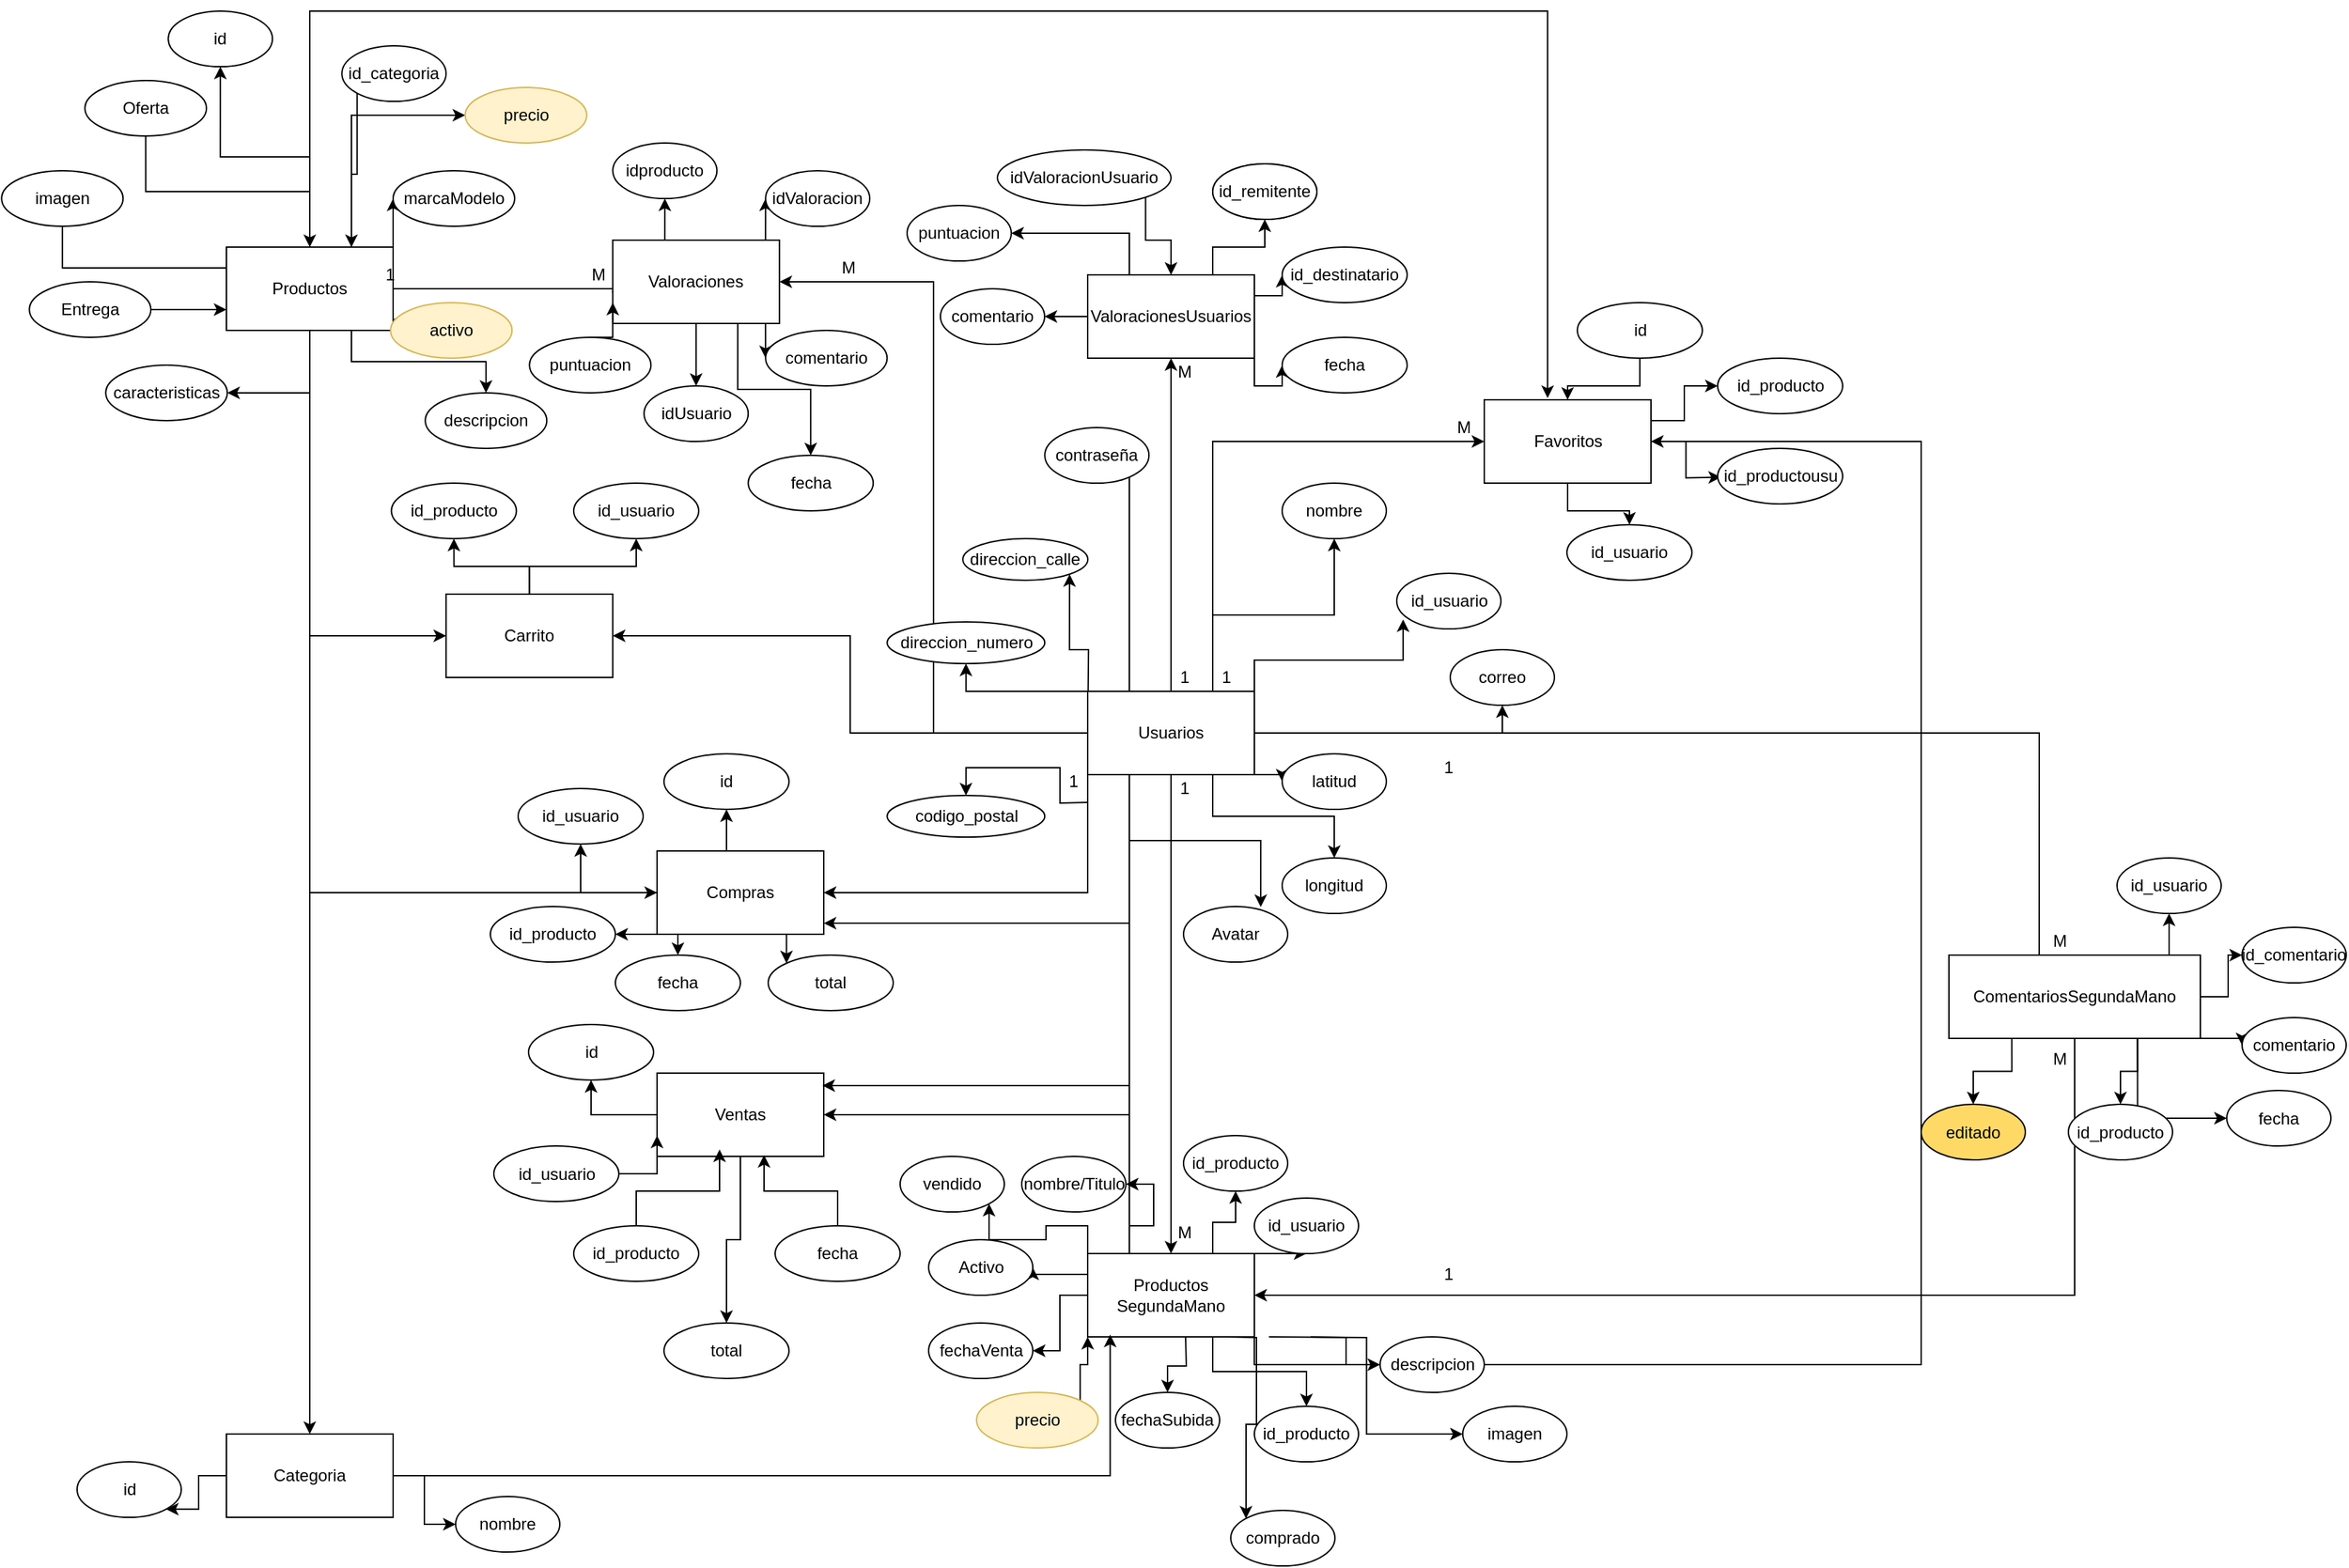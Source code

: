 <mxfile version="24.4.0" type="device">
  <diagram name="Página-1" id="EA7aN-TBTle9Otq8R43J">
    <mxGraphModel dx="2073" dy="1615" grid="1" gridSize="10" guides="1" tooltips="1" connect="1" arrows="1" fold="1" page="1" pageScale="1" pageWidth="827" pageHeight="1169" math="0" shadow="0">
      <root>
        <mxCell id="0" />
        <mxCell id="1" parent="0" />
        <mxCell id="FW-JDr_s4PCAu5C2hTzt-4" style="edgeStyle=orthogonalEdgeStyle;rounded=0;orthogonalLoop=1;jettySize=auto;html=1;exitX=1;exitY=0.5;exitDx=0;exitDy=0;entryX=-0.008;entryY=0.62;entryDx=0;entryDy=0;entryPerimeter=0;" parent="1" source="FW-JDr_s4PCAu5C2hTzt-1" target="FW-JDr_s4PCAu5C2hTzt-2" edge="1">
          <mxGeometry relative="1" as="geometry">
            <mxPoint x="248.13" y="150" as="targetPoint" />
            <Array as="points">
              <mxPoint x="247.13" y="150" />
            </Array>
          </mxGeometry>
        </mxCell>
        <mxCell id="0ktrd48kV1cv61AAb-M5-20" style="edgeStyle=orthogonalEdgeStyle;rounded=0;orthogonalLoop=1;jettySize=auto;html=1;exitX=0.5;exitY=0;exitDx=0;exitDy=0;" parent="1" source="FW-JDr_s4PCAu5C2hTzt-1" target="0ktrd48kV1cv61AAb-M5-16" edge="1">
          <mxGeometry relative="1" as="geometry" />
        </mxCell>
        <mxCell id="0ktrd48kV1cv61AAb-M5-21" style="edgeStyle=orthogonalEdgeStyle;rounded=0;orthogonalLoop=1;jettySize=auto;html=1;exitX=1;exitY=0;exitDx=0;exitDy=0;entryX=0;entryY=0.5;entryDx=0;entryDy=0;" parent="1" source="FW-JDr_s4PCAu5C2hTzt-1" target="0ktrd48kV1cv61AAb-M5-17" edge="1">
          <mxGeometry relative="1" as="geometry" />
        </mxCell>
        <mxCell id="0ktrd48kV1cv61AAb-M5-22" style="edgeStyle=orthogonalEdgeStyle;rounded=0;orthogonalLoop=1;jettySize=auto;html=1;exitX=0;exitY=0.25;exitDx=0;exitDy=0;entryX=0.5;entryY=1;entryDx=0;entryDy=0;" parent="1" source="FW-JDr_s4PCAu5C2hTzt-1" target="0ktrd48kV1cv61AAb-M5-18" edge="1">
          <mxGeometry relative="1" as="geometry" />
        </mxCell>
        <mxCell id="0ktrd48kV1cv61AAb-M5-23" style="edgeStyle=orthogonalEdgeStyle;rounded=0;orthogonalLoop=1;jettySize=auto;html=1;exitX=0.5;exitY=1;exitDx=0;exitDy=0;entryX=1;entryY=0.5;entryDx=0;entryDy=0;" parent="1" source="FW-JDr_s4PCAu5C2hTzt-1" target="0ktrd48kV1cv61AAb-M5-19" edge="1">
          <mxGeometry relative="1" as="geometry" />
        </mxCell>
        <mxCell id="0ktrd48kV1cv61AAb-M5-25" style="edgeStyle=orthogonalEdgeStyle;rounded=0;orthogonalLoop=1;jettySize=auto;html=1;exitX=0.75;exitY=1;exitDx=0;exitDy=0;" parent="1" source="FW-JDr_s4PCAu5C2hTzt-1" target="0ktrd48kV1cv61AAb-M5-24" edge="1">
          <mxGeometry relative="1" as="geometry" />
        </mxCell>
        <mxCell id="wy2KGiXOY7XyAVy5TqoR-2" style="edgeStyle=orthogonalEdgeStyle;rounded=0;orthogonalLoop=1;jettySize=auto;html=1;exitX=1;exitY=0.75;exitDx=0;exitDy=0;entryX=0;entryY=0.5;entryDx=0;entryDy=0;" parent="1" source="FW-JDr_s4PCAu5C2hTzt-1" target="wy2KGiXOY7XyAVy5TqoR-1" edge="1">
          <mxGeometry relative="1" as="geometry" />
        </mxCell>
        <mxCell id="wy2KGiXOY7XyAVy5TqoR-13" style="edgeStyle=orthogonalEdgeStyle;rounded=0;orthogonalLoop=1;jettySize=auto;html=1;exitX=0.5;exitY=1;exitDx=0;exitDy=0;entryX=0.5;entryY=0;entryDx=0;entryDy=0;" parent="1" source="FW-JDr_s4PCAu5C2hTzt-1" target="wy2KGiXOY7XyAVy5TqoR-3" edge="1">
          <mxGeometry relative="1" as="geometry">
            <mxPoint x="-40.0" y="950" as="targetPoint" />
          </mxGeometry>
        </mxCell>
        <mxCell id="wy2KGiXOY7XyAVy5TqoR-17" style="edgeStyle=orthogonalEdgeStyle;rounded=0;orthogonalLoop=1;jettySize=auto;html=1;exitX=0.75;exitY=0;exitDx=0;exitDy=0;entryX=0;entryY=0.5;entryDx=0;entryDy=0;" parent="1" source="FW-JDr_s4PCAu5C2hTzt-1" target="wy2KGiXOY7XyAVy5TqoR-16" edge="1">
          <mxGeometry relative="1" as="geometry" />
        </mxCell>
        <mxCell id="qUaDmYmvCXXhJOkRJQls-21" style="edgeStyle=orthogonalEdgeStyle;rounded=0;orthogonalLoop=1;jettySize=auto;html=1;exitX=0.5;exitY=1;exitDx=0;exitDy=0;entryX=0;entryY=0.5;entryDx=0;entryDy=0;" parent="1" source="FW-JDr_s4PCAu5C2hTzt-1" target="tZ9dOB1mtpPrXh-z9F5N-1" edge="1">
          <mxGeometry relative="1" as="geometry" />
        </mxCell>
        <mxCell id="QuN_vF9S27K4gE4ot9k8-2" style="edgeStyle=orthogonalEdgeStyle;rounded=0;orthogonalLoop=1;jettySize=auto;html=1;exitX=0.5;exitY=1;exitDx=0;exitDy=0;entryX=0;entryY=0.5;entryDx=0;entryDy=0;" parent="1" source="FW-JDr_s4PCAu5C2hTzt-1" target="QuN_vF9S27K4gE4ot9k8-1" edge="1">
          <mxGeometry relative="1" as="geometry" />
        </mxCell>
        <mxCell id="FW-JDr_s4PCAu5C2hTzt-1" value="&lt;div&gt;&lt;br&gt;&lt;/div&gt;Productos&lt;div&gt;&lt;br&gt;&lt;/div&gt;" style="rounded=0;whiteSpace=wrap;html=1;" parent="1" vertex="1">
          <mxGeometry x="-100" y="120" width="120" height="60" as="geometry" />
        </mxCell>
        <mxCell id="0ktrd48kV1cv61AAb-M5-38" style="edgeStyle=orthogonalEdgeStyle;rounded=0;orthogonalLoop=1;jettySize=auto;html=1;exitX=0.5;exitY=0;exitDx=0;exitDy=0;entryX=0.5;entryY=1;entryDx=0;entryDy=0;" parent="1" source="FW-JDr_s4PCAu5C2hTzt-2" target="0ktrd48kV1cv61AAb-M5-29" edge="1">
          <mxGeometry relative="1" as="geometry" />
        </mxCell>
        <mxCell id="0ktrd48kV1cv61AAb-M5-39" style="edgeStyle=orthogonalEdgeStyle;rounded=0;orthogonalLoop=1;jettySize=auto;html=1;exitX=0.75;exitY=0;exitDx=0;exitDy=0;entryX=0;entryY=0.5;entryDx=0;entryDy=0;" parent="1" source="FW-JDr_s4PCAu5C2hTzt-2" target="0ktrd48kV1cv61AAb-M5-35" edge="1">
          <mxGeometry relative="1" as="geometry" />
        </mxCell>
        <mxCell id="0ktrd48kV1cv61AAb-M5-40" style="edgeStyle=orthogonalEdgeStyle;rounded=0;orthogonalLoop=1;jettySize=auto;html=1;exitX=0.5;exitY=1;exitDx=0;exitDy=0;entryX=0.5;entryY=0;entryDx=0;entryDy=0;" parent="1" source="FW-JDr_s4PCAu5C2hTzt-2" target="0ktrd48kV1cv61AAb-M5-30" edge="1">
          <mxGeometry relative="1" as="geometry" />
        </mxCell>
        <mxCell id="0ktrd48kV1cv61AAb-M5-41" style="edgeStyle=orthogonalEdgeStyle;rounded=0;orthogonalLoop=1;jettySize=auto;html=1;exitX=0.75;exitY=1;exitDx=0;exitDy=0;entryX=0;entryY=0.5;entryDx=0;entryDy=0;" parent="1" source="FW-JDr_s4PCAu5C2hTzt-2" target="0ktrd48kV1cv61AAb-M5-37" edge="1">
          <mxGeometry relative="1" as="geometry" />
        </mxCell>
        <mxCell id="0ktrd48kV1cv61AAb-M5-64" style="edgeStyle=orthogonalEdgeStyle;rounded=0;orthogonalLoop=1;jettySize=auto;html=1;exitX=0.75;exitY=1;exitDx=0;exitDy=0;entryX=0.5;entryY=0;entryDx=0;entryDy=0;" parent="1" source="FW-JDr_s4PCAu5C2hTzt-2" target="0ktrd48kV1cv61AAb-M5-53" edge="1">
          <mxGeometry relative="1" as="geometry" />
        </mxCell>
        <mxCell id="FW-JDr_s4PCAu5C2hTzt-2" value="Valoraciones" style="rounded=0;whiteSpace=wrap;html=1;" parent="1" vertex="1">
          <mxGeometry x="178.13" y="115" width="120" height="60" as="geometry" />
        </mxCell>
        <mxCell id="FW-JDr_s4PCAu5C2hTzt-6" style="edgeStyle=orthogonalEdgeStyle;rounded=0;orthogonalLoop=1;jettySize=auto;html=1;exitX=0;exitY=0.5;exitDx=0;exitDy=0;entryX=1;entryY=0.5;entryDx=0;entryDy=0;" parent="1" source="FW-JDr_s4PCAu5C2hTzt-3" target="FW-JDr_s4PCAu5C2hTzt-2" edge="1">
          <mxGeometry relative="1" as="geometry" />
        </mxCell>
        <mxCell id="FW-JDr_s4PCAu5C2hTzt-13" style="edgeStyle=orthogonalEdgeStyle;rounded=0;orthogonalLoop=1;jettySize=auto;html=1;exitX=0.5;exitY=1;exitDx=0;exitDy=0;entryX=0.5;entryY=0;entryDx=0;entryDy=0;" parent="1" source="FW-JDr_s4PCAu5C2hTzt-3" target="FW-JDr_s4PCAu5C2hTzt-12" edge="1">
          <mxGeometry relative="1" as="geometry" />
        </mxCell>
        <mxCell id="0ktrd48kV1cv61AAb-M5-2" style="edgeStyle=orthogonalEdgeStyle;rounded=0;orthogonalLoop=1;jettySize=auto;html=1;exitX=0.5;exitY=0;exitDx=0;exitDy=0;" parent="1" source="FW-JDr_s4PCAu5C2hTzt-3" target="0ktrd48kV1cv61AAb-M5-1" edge="1">
          <mxGeometry relative="1" as="geometry" />
        </mxCell>
        <mxCell id="0ktrd48kV1cv61AAb-M5-9" style="edgeStyle=orthogonalEdgeStyle;rounded=0;orthogonalLoop=1;jettySize=auto;html=1;exitX=1.042;exitY=0.628;exitDx=0;exitDy=0;entryX=0.25;entryY=0;entryDx=0;entryDy=0;exitPerimeter=0;" parent="1" edge="1">
          <mxGeometry relative="1" as="geometry">
            <mxPoint x="1204.95" y="642" as="targetPoint" />
            <mxPoint x="640.04" y="489.68" as="sourcePoint" />
            <Array as="points">
              <mxPoint x="640" y="470" />
              <mxPoint x="1205" y="470" />
            </Array>
          </mxGeometry>
        </mxCell>
        <mxCell id="0ktrd48kV1cv61AAb-M5-74" style="edgeStyle=orthogonalEdgeStyle;rounded=0;orthogonalLoop=1;jettySize=auto;html=1;exitX=0;exitY=0;exitDx=0;exitDy=0;entryX=1;entryY=1;entryDx=0;entryDy=0;" parent="1" target="0ktrd48kV1cv61AAb-M5-68" edge="1">
          <mxGeometry relative="1" as="geometry">
            <mxPoint x="520.13" y="460" as="sourcePoint" />
          </mxGeometry>
        </mxCell>
        <mxCell id="0ktrd48kV1cv61AAb-M5-75" style="edgeStyle=orthogonalEdgeStyle;rounded=0;orthogonalLoop=1;jettySize=auto;html=1;exitX=0.25;exitY=0;exitDx=0;exitDy=0;entryX=1;entryY=1;entryDx=0;entryDy=0;" parent="1" source="FW-JDr_s4PCAu5C2hTzt-3" target="0ktrd48kV1cv61AAb-M5-66" edge="1">
          <mxGeometry relative="1" as="geometry">
            <Array as="points">
              <mxPoint x="550" y="284" />
            </Array>
          </mxGeometry>
        </mxCell>
        <mxCell id="0ktrd48kV1cv61AAb-M5-76" style="edgeStyle=orthogonalEdgeStyle;rounded=0;orthogonalLoop=1;jettySize=auto;html=1;exitX=0.75;exitY=0;exitDx=0;exitDy=0;entryX=0.5;entryY=1;entryDx=0;entryDy=0;" parent="1" source="FW-JDr_s4PCAu5C2hTzt-3" target="0ktrd48kV1cv61AAb-M5-65" edge="1">
          <mxGeometry relative="1" as="geometry" />
        </mxCell>
        <mxCell id="0ktrd48kV1cv61AAb-M5-78" style="edgeStyle=orthogonalEdgeStyle;rounded=0;orthogonalLoop=1;jettySize=auto;html=1;exitX=1;exitY=0.5;exitDx=0;exitDy=0;entryX=0.5;entryY=1;entryDx=0;entryDy=0;" parent="1" source="FW-JDr_s4PCAu5C2hTzt-3" target="0ktrd48kV1cv61AAb-M5-67" edge="1">
          <mxGeometry relative="1" as="geometry" />
        </mxCell>
        <mxCell id="0ktrd48kV1cv61AAb-M5-79" style="edgeStyle=orthogonalEdgeStyle;rounded=0;orthogonalLoop=1;jettySize=auto;html=1;exitX=1;exitY=1;exitDx=0;exitDy=0;entryX=0;entryY=0.5;entryDx=0;entryDy=0;" parent="1" source="FW-JDr_s4PCAu5C2hTzt-3" target="0ktrd48kV1cv61AAb-M5-71" edge="1">
          <mxGeometry relative="1" as="geometry" />
        </mxCell>
        <mxCell id="0ktrd48kV1cv61AAb-M5-80" style="edgeStyle=orthogonalEdgeStyle;rounded=0;orthogonalLoop=1;jettySize=auto;html=1;exitX=0.75;exitY=1;exitDx=0;exitDy=0;entryX=0.5;entryY=0;entryDx=0;entryDy=0;" parent="1" source="FW-JDr_s4PCAu5C2hTzt-3" target="0ktrd48kV1cv61AAb-M5-72" edge="1">
          <mxGeometry relative="1" as="geometry" />
        </mxCell>
        <mxCell id="0ktrd48kV1cv61AAb-M5-82" style="edgeStyle=orthogonalEdgeStyle;rounded=0;orthogonalLoop=1;jettySize=auto;html=1;exitX=0;exitY=1;exitDx=0;exitDy=0;entryX=0.5;entryY=0;entryDx=0;entryDy=0;" parent="1" target="0ktrd48kV1cv61AAb-M5-70" edge="1">
          <mxGeometry relative="1" as="geometry">
            <mxPoint x="520.13" y="520" as="sourcePoint" />
          </mxGeometry>
        </mxCell>
        <mxCell id="tZ9dOB1mtpPrXh-z9F5N-4" style="edgeStyle=orthogonalEdgeStyle;rounded=0;orthogonalLoop=1;jettySize=auto;html=1;exitX=0;exitY=1;exitDx=0;exitDy=0;entryX=1;entryY=0.5;entryDx=0;entryDy=0;" parent="1" source="FW-JDr_s4PCAu5C2hTzt-3" target="tZ9dOB1mtpPrXh-z9F5N-1" edge="1">
          <mxGeometry relative="1" as="geometry" />
        </mxCell>
        <mxCell id="qUaDmYmvCXXhJOkRJQls-6" style="edgeStyle=orthogonalEdgeStyle;rounded=0;orthogonalLoop=1;jettySize=auto;html=1;exitX=0.75;exitY=0;exitDx=0;exitDy=0;entryX=0;entryY=0.5;entryDx=0;entryDy=0;" parent="1" source="FW-JDr_s4PCAu5C2hTzt-3" target="qUaDmYmvCXXhJOkRJQls-5" edge="1">
          <mxGeometry relative="1" as="geometry" />
        </mxCell>
        <mxCell id="QuN_vF9S27K4gE4ot9k8-3" style="edgeStyle=orthogonalEdgeStyle;rounded=0;orthogonalLoop=1;jettySize=auto;html=1;exitX=0;exitY=0;exitDx=0;exitDy=0;entryX=0.5;entryY=1;entryDx=0;entryDy=0;" parent="1" source="FW-JDr_s4PCAu5C2hTzt-3" target="0ktrd48kV1cv61AAb-M5-69" edge="1">
          <mxGeometry relative="1" as="geometry">
            <Array as="points">
              <mxPoint x="432" y="440" />
            </Array>
          </mxGeometry>
        </mxCell>
        <mxCell id="QuN_vF9S27K4gE4ot9k8-4" style="edgeStyle=orthogonalEdgeStyle;rounded=0;orthogonalLoop=1;jettySize=auto;html=1;exitX=0;exitY=0.5;exitDx=0;exitDy=0;entryX=1;entryY=0.5;entryDx=0;entryDy=0;" parent="1" source="FW-JDr_s4PCAu5C2hTzt-3" target="QuN_vF9S27K4gE4ot9k8-1" edge="1">
          <mxGeometry relative="1" as="geometry" />
        </mxCell>
        <mxCell id="FW-JDr_s4PCAu5C2hTzt-3" value="Usuarios" style="rounded=0;whiteSpace=wrap;html=1;" parent="1" vertex="1">
          <mxGeometry x="520" y="440" width="120" height="60" as="geometry" />
        </mxCell>
        <mxCell id="FW-JDr_s4PCAu5C2hTzt-7" value="M" style="text;html=1;align=center;verticalAlign=middle;whiteSpace=wrap;rounded=0;" parent="1" vertex="1">
          <mxGeometry x="158.13" y="135" width="20" height="10" as="geometry" />
        </mxCell>
        <mxCell id="FW-JDr_s4PCAu5C2hTzt-8" value="1" style="text;html=1;align=center;verticalAlign=middle;whiteSpace=wrap;rounded=0;" parent="1" vertex="1">
          <mxGeometry x="8.13" y="135" width="20" height="10" as="geometry" />
        </mxCell>
        <mxCell id="FW-JDr_s4PCAu5C2hTzt-10" value="M" style="text;html=1;align=center;verticalAlign=middle;whiteSpace=wrap;rounded=0;" parent="1" vertex="1">
          <mxGeometry x="338.13" y="130" width="20" height="10" as="geometry" />
        </mxCell>
        <mxCell id="FW-JDr_s4PCAu5C2hTzt-11" value="1" style="text;html=1;align=center;verticalAlign=middle;whiteSpace=wrap;rounded=0;" parent="1" vertex="1">
          <mxGeometry x="500.13" y="500" width="20" height="10" as="geometry" />
        </mxCell>
        <mxCell id="0ktrd48kV1cv61AAb-M5-110" style="edgeStyle=orthogonalEdgeStyle;rounded=0;orthogonalLoop=1;jettySize=auto;html=1;exitX=0.75;exitY=0;exitDx=0;exitDy=0;" parent="1" source="FW-JDr_s4PCAu5C2hTzt-12" target="0ktrd48kV1cv61AAb-M5-100" edge="1">
          <mxGeometry relative="1" as="geometry" />
        </mxCell>
        <mxCell id="0ktrd48kV1cv61AAb-M5-111" style="edgeStyle=orthogonalEdgeStyle;rounded=0;orthogonalLoop=1;jettySize=auto;html=1;exitX=1;exitY=0;exitDx=0;exitDy=0;entryX=0.5;entryY=1;entryDx=0;entryDy=0;" parent="1" source="FW-JDr_s4PCAu5C2hTzt-12" target="0ktrd48kV1cv61AAb-M5-95" edge="1">
          <mxGeometry relative="1" as="geometry" />
        </mxCell>
        <mxCell id="0ktrd48kV1cv61AAb-M5-112" style="edgeStyle=orthogonalEdgeStyle;rounded=0;orthogonalLoop=1;jettySize=auto;html=1;exitX=0.75;exitY=1;exitDx=0;exitDy=0;entryX=0;entryY=0.5;entryDx=0;entryDy=0;" parent="1" target="0ktrd48kV1cv61AAb-M5-98" edge="1">
          <mxGeometry relative="1" as="geometry">
            <mxPoint x="680.5" y="905" as="sourcePoint" />
          </mxGeometry>
        </mxCell>
        <mxCell id="0ktrd48kV1cv61AAb-M5-113" style="edgeStyle=orthogonalEdgeStyle;rounded=0;orthogonalLoop=1;jettySize=auto;html=1;exitX=0.5;exitY=1;exitDx=0;exitDy=0;entryX=0;entryY=0.5;entryDx=0;entryDy=0;" parent="1" target="0ktrd48kV1cv61AAb-M5-97" edge="1">
          <mxGeometry relative="1" as="geometry">
            <mxPoint x="650.5" y="905" as="sourcePoint" />
          </mxGeometry>
        </mxCell>
        <mxCell id="0ktrd48kV1cv61AAb-M5-114" style="edgeStyle=orthogonalEdgeStyle;rounded=0;orthogonalLoop=1;jettySize=auto;html=1;exitX=0.25;exitY=1;exitDx=0;exitDy=0;entryX=0;entryY=0;entryDx=0;entryDy=0;" parent="1" target="0ktrd48kV1cv61AAb-M5-109" edge="1">
          <mxGeometry relative="1" as="geometry">
            <mxPoint x="620.5" y="905" as="sourcePoint" />
          </mxGeometry>
        </mxCell>
        <mxCell id="0ktrd48kV1cv61AAb-M5-115" style="edgeStyle=orthogonalEdgeStyle;rounded=0;orthogonalLoop=1;jettySize=auto;html=1;exitX=0;exitY=1;exitDx=0;exitDy=0;entryX=0.5;entryY=0;entryDx=0;entryDy=0;" parent="1" target="0ktrd48kV1cv61AAb-M5-92" edge="1">
          <mxGeometry relative="1" as="geometry">
            <mxPoint x="590.5" y="905" as="sourcePoint" />
          </mxGeometry>
        </mxCell>
        <mxCell id="0ktrd48kV1cv61AAb-M5-116" style="edgeStyle=orthogonalEdgeStyle;rounded=0;orthogonalLoop=1;jettySize=auto;html=1;exitX=0;exitY=0.5;exitDx=0;exitDy=0;entryX=1;entryY=0.5;entryDx=0;entryDy=0;" parent="1" source="FW-JDr_s4PCAu5C2hTzt-12" target="0ktrd48kV1cv61AAb-M5-93" edge="1">
          <mxGeometry relative="1" as="geometry" />
        </mxCell>
        <mxCell id="0ktrd48kV1cv61AAb-M5-117" style="edgeStyle=orthogonalEdgeStyle;rounded=0;orthogonalLoop=1;jettySize=auto;html=1;exitX=0;exitY=0.25;exitDx=0;exitDy=0;entryX=1;entryY=0.5;entryDx=0;entryDy=0;" parent="1" source="FW-JDr_s4PCAu5C2hTzt-12" target="0ktrd48kV1cv61AAb-M5-94" edge="1">
          <mxGeometry relative="1" as="geometry" />
        </mxCell>
        <mxCell id="0ktrd48kV1cv61AAb-M5-118" style="edgeStyle=orthogonalEdgeStyle;rounded=0;orthogonalLoop=1;jettySize=auto;html=1;exitX=0.25;exitY=0;exitDx=0;exitDy=0;entryX=1;entryY=0.5;entryDx=0;entryDy=0;" parent="1" source="FW-JDr_s4PCAu5C2hTzt-12" target="0ktrd48kV1cv61AAb-M5-96" edge="1">
          <mxGeometry relative="1" as="geometry" />
        </mxCell>
        <mxCell id="0ktrd48kV1cv61AAb-M5-119" style="edgeStyle=orthogonalEdgeStyle;rounded=0;orthogonalLoop=1;jettySize=auto;html=1;exitX=0;exitY=0;exitDx=0;exitDy=0;entryX=1;entryY=1;entryDx=0;entryDy=0;" parent="1" source="FW-JDr_s4PCAu5C2hTzt-12" target="0ktrd48kV1cv61AAb-M5-108" edge="1">
          <mxGeometry relative="1" as="geometry" />
        </mxCell>
        <mxCell id="tZ9dOB1mtpPrXh-z9F5N-3" style="edgeStyle=orthogonalEdgeStyle;rounded=0;orthogonalLoop=1;jettySize=auto;html=1;exitX=0.25;exitY=0;exitDx=0;exitDy=0;entryX=1;entryY=0.5;entryDx=0;entryDy=0;" parent="1" source="FW-JDr_s4PCAu5C2hTzt-12" target="tZ9dOB1mtpPrXh-z9F5N-2" edge="1">
          <mxGeometry relative="1" as="geometry" />
        </mxCell>
        <mxCell id="qUaDmYmvCXXhJOkRJQls-2" style="edgeStyle=orthogonalEdgeStyle;rounded=0;orthogonalLoop=1;jettySize=auto;html=1;exitX=0.75;exitY=1;exitDx=0;exitDy=0;entryX=0.5;entryY=0;entryDx=0;entryDy=0;" parent="1" source="FW-JDr_s4PCAu5C2hTzt-12" target="qUaDmYmvCXXhJOkRJQls-1" edge="1">
          <mxGeometry relative="1" as="geometry" />
        </mxCell>
        <mxCell id="qUaDmYmvCXXhJOkRJQls-17" style="edgeStyle=orthogonalEdgeStyle;rounded=0;orthogonalLoop=1;jettySize=auto;html=1;exitX=1;exitY=1;exitDx=0;exitDy=0;entryX=1;entryY=0.5;entryDx=0;entryDy=0;" parent="1" source="FW-JDr_s4PCAu5C2hTzt-12" target="qUaDmYmvCXXhJOkRJQls-5" edge="1">
          <mxGeometry relative="1" as="geometry">
            <Array as="points">
              <mxPoint x="640" y="925" />
              <mxPoint x="1120" y="925" />
              <mxPoint x="1120" y="260" />
            </Array>
          </mxGeometry>
        </mxCell>
        <mxCell id="FW-JDr_s4PCAu5C2hTzt-12" value="&lt;div&gt;&lt;br&gt;&lt;/div&gt;Productos&lt;div&gt;SegundaMano&lt;/div&gt;&lt;div&gt;&lt;br&gt;&lt;/div&gt;" style="rounded=0;whiteSpace=wrap;html=1;" parent="1" vertex="1">
          <mxGeometry x="520" y="845" width="120" height="60" as="geometry" />
        </mxCell>
        <mxCell id="FW-JDr_s4PCAu5C2hTzt-14" value="M" style="text;html=1;align=center;verticalAlign=middle;whiteSpace=wrap;rounded=0;" parent="1" vertex="1">
          <mxGeometry x="580" y="825" width="20" height="10" as="geometry" />
        </mxCell>
        <mxCell id="FW-JDr_s4PCAu5C2hTzt-15" value="1" style="text;html=1;align=center;verticalAlign=middle;whiteSpace=wrap;rounded=0;" parent="1" vertex="1">
          <mxGeometry x="580" y="505" width="20" height="10" as="geometry" />
        </mxCell>
        <mxCell id="0ktrd48kV1cv61AAb-M5-54" style="edgeStyle=orthogonalEdgeStyle;rounded=0;orthogonalLoop=1;jettySize=auto;html=1;exitX=0;exitY=0.5;exitDx=0;exitDy=0;entryX=1;entryY=0.5;entryDx=0;entryDy=0;" parent="1" source="0ktrd48kV1cv61AAb-M5-1" target="0ktrd48kV1cv61AAb-M5-51" edge="1">
          <mxGeometry relative="1" as="geometry" />
        </mxCell>
        <mxCell id="0ktrd48kV1cv61AAb-M5-55" style="edgeStyle=orthogonalEdgeStyle;rounded=0;orthogonalLoop=1;jettySize=auto;html=1;exitX=0.25;exitY=0;exitDx=0;exitDy=0;entryX=1;entryY=0.5;entryDx=0;entryDy=0;" parent="1" source="0ktrd48kV1cv61AAb-M5-1" target="0ktrd48kV1cv61AAb-M5-50" edge="1">
          <mxGeometry relative="1" as="geometry" />
        </mxCell>
        <mxCell id="0ktrd48kV1cv61AAb-M5-57" style="edgeStyle=orthogonalEdgeStyle;rounded=0;orthogonalLoop=1;jettySize=auto;html=1;exitX=0.75;exitY=0;exitDx=0;exitDy=0;entryX=0.5;entryY=1;entryDx=0;entryDy=0;" parent="1" source="0ktrd48kV1cv61AAb-M5-1" target="0ktrd48kV1cv61AAb-M5-49" edge="1">
          <mxGeometry relative="1" as="geometry" />
        </mxCell>
        <mxCell id="0ktrd48kV1cv61AAb-M5-58" style="edgeStyle=orthogonalEdgeStyle;rounded=0;orthogonalLoop=1;jettySize=auto;html=1;exitX=1;exitY=0.25;exitDx=0;exitDy=0;entryX=0;entryY=0.5;entryDx=0;entryDy=0;" parent="1" source="0ktrd48kV1cv61AAb-M5-1" target="0ktrd48kV1cv61AAb-M5-47" edge="1">
          <mxGeometry relative="1" as="geometry" />
        </mxCell>
        <mxCell id="0ktrd48kV1cv61AAb-M5-59" style="edgeStyle=orthogonalEdgeStyle;rounded=0;orthogonalLoop=1;jettySize=auto;html=1;exitX=1;exitY=1;exitDx=0;exitDy=0;" parent="1" source="0ktrd48kV1cv61AAb-M5-1" target="0ktrd48kV1cv61AAb-M5-52" edge="1">
          <mxGeometry relative="1" as="geometry" />
        </mxCell>
        <mxCell id="0ktrd48kV1cv61AAb-M5-1" value="ValoracionesUsuarios" style="rounded=0;whiteSpace=wrap;html=1;" parent="1" vertex="1">
          <mxGeometry x="520" y="140" width="120" height="60" as="geometry" />
        </mxCell>
        <mxCell id="0ktrd48kV1cv61AAb-M5-3" value="M" style="text;html=1;align=center;verticalAlign=middle;whiteSpace=wrap;rounded=0;" parent="1" vertex="1">
          <mxGeometry x="580" y="205" width="20" height="10" as="geometry" />
        </mxCell>
        <mxCell id="0ktrd48kV1cv61AAb-M5-4" value="1" style="text;html=1;align=center;verticalAlign=middle;whiteSpace=wrap;rounded=0;" parent="1" vertex="1">
          <mxGeometry x="580" y="425" width="20" height="10" as="geometry" />
        </mxCell>
        <mxCell id="0ktrd48kV1cv61AAb-M5-11" style="edgeStyle=orthogonalEdgeStyle;rounded=0;orthogonalLoop=1;jettySize=auto;html=1;exitX=0.5;exitY=1;exitDx=0;exitDy=0;entryX=1;entryY=0.5;entryDx=0;entryDy=0;" parent="1" source="0ktrd48kV1cv61AAb-M5-10" target="FW-JDr_s4PCAu5C2hTzt-12" edge="1">
          <mxGeometry relative="1" as="geometry">
            <mxPoint x="770" y="770" as="targetPoint" />
          </mxGeometry>
        </mxCell>
        <mxCell id="0ktrd48kV1cv61AAb-M5-104" style="edgeStyle=orthogonalEdgeStyle;rounded=0;orthogonalLoop=1;jettySize=auto;html=1;exitX=0.75;exitY=0;exitDx=0;exitDy=0;entryX=0.5;entryY=1;entryDx=0;entryDy=0;" parent="1" source="0ktrd48kV1cv61AAb-M5-10" target="0ktrd48kV1cv61AAb-M5-99" edge="1">
          <mxGeometry relative="1" as="geometry" />
        </mxCell>
        <mxCell id="0ktrd48kV1cv61AAb-M5-105" style="edgeStyle=orthogonalEdgeStyle;rounded=0;orthogonalLoop=1;jettySize=auto;html=1;exitX=1;exitY=0.5;exitDx=0;exitDy=0;entryX=0;entryY=0.5;entryDx=0;entryDy=0;" parent="1" source="0ktrd48kV1cv61AAb-M5-10" target="0ktrd48kV1cv61AAb-M5-102" edge="1">
          <mxGeometry relative="1" as="geometry" />
        </mxCell>
        <mxCell id="0ktrd48kV1cv61AAb-M5-106" style="edgeStyle=orthogonalEdgeStyle;rounded=0;orthogonalLoop=1;jettySize=auto;html=1;exitX=1;exitY=1;exitDx=0;exitDy=0;entryX=0;entryY=0.5;entryDx=0;entryDy=0;" parent="1" source="0ktrd48kV1cv61AAb-M5-10" target="0ktrd48kV1cv61AAb-M5-103" edge="1">
          <mxGeometry relative="1" as="geometry" />
        </mxCell>
        <mxCell id="0ktrd48kV1cv61AAb-M5-107" style="edgeStyle=orthogonalEdgeStyle;rounded=0;orthogonalLoop=1;jettySize=auto;html=1;exitX=0.75;exitY=1;exitDx=0;exitDy=0;" parent="1" source="0ktrd48kV1cv61AAb-M5-10" target="0ktrd48kV1cv61AAb-M5-101" edge="1">
          <mxGeometry relative="1" as="geometry" />
        </mxCell>
        <mxCell id="qUaDmYmvCXXhJOkRJQls-4" style="edgeStyle=orthogonalEdgeStyle;rounded=0;orthogonalLoop=1;jettySize=auto;html=1;exitX=0.75;exitY=1;exitDx=0;exitDy=0;entryX=0;entryY=0.5;entryDx=0;entryDy=0;" parent="1" source="0ktrd48kV1cv61AAb-M5-10" target="qUaDmYmvCXXhJOkRJQls-3" edge="1">
          <mxGeometry relative="1" as="geometry" />
        </mxCell>
        <mxCell id="YsniumbaeWEUebJkwW_9-2" style="edgeStyle=orthogonalEdgeStyle;rounded=0;orthogonalLoop=1;jettySize=auto;html=1;exitX=0.25;exitY=1;exitDx=0;exitDy=0;entryX=0.5;entryY=0;entryDx=0;entryDy=0;" parent="1" source="0ktrd48kV1cv61AAb-M5-10" target="YsniumbaeWEUebJkwW_9-1" edge="1">
          <mxGeometry relative="1" as="geometry" />
        </mxCell>
        <mxCell id="0ktrd48kV1cv61AAb-M5-10" value="ComentariosSegundaMano" style="rounded=0;whiteSpace=wrap;html=1;" parent="1" vertex="1">
          <mxGeometry x="1140" y="630" width="181" height="60" as="geometry" />
        </mxCell>
        <mxCell id="0ktrd48kV1cv61AAb-M5-12" value="M" style="text;html=1;align=center;verticalAlign=middle;whiteSpace=wrap;rounded=0;" parent="1" vertex="1">
          <mxGeometry x="1210" y="615" width="20" height="10" as="geometry" />
        </mxCell>
        <mxCell id="0ktrd48kV1cv61AAb-M5-13" value="1" style="text;html=1;align=center;verticalAlign=middle;whiteSpace=wrap;rounded=0;" parent="1" vertex="1">
          <mxGeometry x="770" y="490" width="20" height="10" as="geometry" />
        </mxCell>
        <mxCell id="0ktrd48kV1cv61AAb-M5-14" value="M" style="text;html=1;align=center;verticalAlign=middle;whiteSpace=wrap;rounded=0;" parent="1" vertex="1">
          <mxGeometry x="1210" y="700" width="20" height="10" as="geometry" />
        </mxCell>
        <mxCell id="0ktrd48kV1cv61AAb-M5-15" value="1" style="text;html=1;align=center;verticalAlign=middle;whiteSpace=wrap;rounded=0;" parent="1" vertex="1">
          <mxGeometry x="770" y="855" width="20" height="10" as="geometry" />
        </mxCell>
        <mxCell id="0ktrd48kV1cv61AAb-M5-16" value="id" style="ellipse;whiteSpace=wrap;html=1;" parent="1" vertex="1">
          <mxGeometry x="-141.87" y="-50" width="75" height="40" as="geometry" />
        </mxCell>
        <mxCell id="0ktrd48kV1cv61AAb-M5-17" value="marcaModelo" style="ellipse;whiteSpace=wrap;html=1;" parent="1" vertex="1">
          <mxGeometry x="20" y="65" width="87.5" height="40" as="geometry" />
        </mxCell>
        <mxCell id="0ktrd48kV1cv61AAb-M5-18" value="imagen" style="ellipse;whiteSpace=wrap;html=1;" parent="1" vertex="1">
          <mxGeometry x="-261.87" y="65" width="87.5" height="40" as="geometry" />
        </mxCell>
        <mxCell id="0ktrd48kV1cv61AAb-M5-19" value="caracteristicas" style="ellipse;whiteSpace=wrap;html=1;" parent="1" vertex="1">
          <mxGeometry x="-186.87" y="205" width="87.5" height="40" as="geometry" />
        </mxCell>
        <mxCell id="0ktrd48kV1cv61AAb-M5-24" value="descripcion" style="ellipse;whiteSpace=wrap;html=1;" parent="1" vertex="1">
          <mxGeometry x="43.13" y="225" width="87.5" height="40" as="geometry" />
        </mxCell>
        <mxCell id="0ktrd48kV1cv61AAb-M5-28" style="edgeStyle=orthogonalEdgeStyle;rounded=0;orthogonalLoop=1;jettySize=auto;html=1;exitX=1;exitY=0.5;exitDx=0;exitDy=0;entryX=0;entryY=0.75;entryDx=0;entryDy=0;" parent="1" source="0ktrd48kV1cv61AAb-M5-27" target="FW-JDr_s4PCAu5C2hTzt-1" edge="1">
          <mxGeometry relative="1" as="geometry" />
        </mxCell>
        <mxCell id="0ktrd48kV1cv61AAb-M5-27" value="Entrega" style="ellipse;whiteSpace=wrap;html=1;" parent="1" vertex="1">
          <mxGeometry x="-241.87" y="145" width="87.5" height="40" as="geometry" />
        </mxCell>
        <mxCell id="0ktrd48kV1cv61AAb-M5-29" value="idproducto" style="ellipse;whiteSpace=wrap;html=1;" parent="1" vertex="1">
          <mxGeometry x="178.13" y="45" width="75" height="40" as="geometry" />
        </mxCell>
        <mxCell id="0ktrd48kV1cv61AAb-M5-30" value="idUsuario" style="ellipse;whiteSpace=wrap;html=1;" parent="1" vertex="1">
          <mxGeometry x="200.63" y="220" width="75" height="40" as="geometry" />
        </mxCell>
        <mxCell id="0ktrd48kV1cv61AAb-M5-35" value="idValoracion" style="ellipse;whiteSpace=wrap;html=1;" parent="1" vertex="1">
          <mxGeometry x="288.13" y="65" width="75" height="40" as="geometry" />
        </mxCell>
        <mxCell id="0ktrd48kV1cv61AAb-M5-42" style="edgeStyle=orthogonalEdgeStyle;rounded=0;orthogonalLoop=1;jettySize=auto;html=1;exitX=0.5;exitY=0;exitDx=0;exitDy=0;entryX=0;entryY=0.75;entryDx=0;entryDy=0;" parent="1" source="0ktrd48kV1cv61AAb-M5-36" target="FW-JDr_s4PCAu5C2hTzt-2" edge="1">
          <mxGeometry relative="1" as="geometry" />
        </mxCell>
        <mxCell id="0ktrd48kV1cv61AAb-M5-36" value="puntuacion" style="ellipse;whiteSpace=wrap;html=1;" parent="1" vertex="1">
          <mxGeometry x="118.13" y="185" width="87.5" height="40" as="geometry" />
        </mxCell>
        <mxCell id="0ktrd48kV1cv61AAb-M5-37" value="comentario" style="ellipse;whiteSpace=wrap;html=1;" parent="1" vertex="1">
          <mxGeometry x="288.13" y="180" width="87.5" height="40" as="geometry" />
        </mxCell>
        <mxCell id="wy2KGiXOY7XyAVy5TqoR-11" style="edgeStyle=orthogonalEdgeStyle;rounded=0;orthogonalLoop=1;jettySize=auto;html=1;exitX=0.5;exitY=1;exitDx=0;exitDy=0;" parent="1" source="0ktrd48kV1cv61AAb-M5-43" target="FW-JDr_s4PCAu5C2hTzt-1" edge="1">
          <mxGeometry relative="1" as="geometry" />
        </mxCell>
        <mxCell id="0ktrd48kV1cv61AAb-M5-43" value="Oferta" style="ellipse;whiteSpace=wrap;html=1;" parent="1" vertex="1">
          <mxGeometry x="-201.87" width="87.5" height="40" as="geometry" />
        </mxCell>
        <mxCell id="0ktrd48kV1cv61AAb-M5-56" style="edgeStyle=orthogonalEdgeStyle;rounded=0;orthogonalLoop=1;jettySize=auto;html=1;exitX=1;exitY=1;exitDx=0;exitDy=0;" parent="1" source="0ktrd48kV1cv61AAb-M5-45" target="0ktrd48kV1cv61AAb-M5-1" edge="1">
          <mxGeometry relative="1" as="geometry" />
        </mxCell>
        <mxCell id="0ktrd48kV1cv61AAb-M5-45" value="idValoracionUsuario" style="ellipse;whiteSpace=wrap;html=1;" parent="1" vertex="1">
          <mxGeometry x="455" y="50" width="125" height="40" as="geometry" />
        </mxCell>
        <mxCell id="0ktrd48kV1cv61AAb-M5-46" value="id_remitente" style="ellipse;whiteSpace=wrap;html=1;" parent="1" vertex="1">
          <mxGeometry x="610" y="60" width="75" height="40" as="geometry" />
        </mxCell>
        <mxCell id="0ktrd48kV1cv61AAb-M5-47" value="id_destinatario" style="ellipse;whiteSpace=wrap;html=1;" parent="1" vertex="1">
          <mxGeometry x="660" y="120" width="90" height="40" as="geometry" />
        </mxCell>
        <mxCell id="0ktrd48kV1cv61AAb-M5-49" value="id_remitente" style="ellipse;whiteSpace=wrap;html=1;" parent="1" vertex="1">
          <mxGeometry x="610" y="60" width="75" height="40" as="geometry" />
        </mxCell>
        <mxCell id="0ktrd48kV1cv61AAb-M5-50" value="puntuacion" style="ellipse;whiteSpace=wrap;html=1;" parent="1" vertex="1">
          <mxGeometry x="390" y="90" width="75" height="40" as="geometry" />
        </mxCell>
        <mxCell id="0ktrd48kV1cv61AAb-M5-51" value="comentario" style="ellipse;whiteSpace=wrap;html=1;" parent="1" vertex="1">
          <mxGeometry x="414" y="150" width="75" height="40" as="geometry" />
        </mxCell>
        <mxCell id="0ktrd48kV1cv61AAb-M5-52" value="fecha" style="ellipse;whiteSpace=wrap;html=1;" parent="1" vertex="1">
          <mxGeometry x="660" y="185" width="90" height="40" as="geometry" />
        </mxCell>
        <mxCell id="0ktrd48kV1cv61AAb-M5-53" value="fecha" style="ellipse;whiteSpace=wrap;html=1;" parent="1" vertex="1">
          <mxGeometry x="275.63" y="270" width="90" height="40" as="geometry" />
        </mxCell>
        <mxCell id="0ktrd48kV1cv61AAb-M5-61" value="id_usuario" style="ellipse;whiteSpace=wrap;html=1;" parent="1" vertex="1">
          <mxGeometry x="742.5" y="355" width="75" height="40" as="geometry" />
        </mxCell>
        <mxCell id="0ktrd48kV1cv61AAb-M5-65" value="nombre" style="ellipse;whiteSpace=wrap;html=1;" parent="1" vertex="1">
          <mxGeometry x="660" y="290" width="75" height="40" as="geometry" />
        </mxCell>
        <mxCell id="0ktrd48kV1cv61AAb-M5-66" value="contraseña" style="ellipse;whiteSpace=wrap;html=1;" parent="1" vertex="1">
          <mxGeometry x="489.13" y="250" width="75" height="40" as="geometry" />
        </mxCell>
        <mxCell id="0ktrd48kV1cv61AAb-M5-67" value="correo" style="ellipse;whiteSpace=wrap;html=1;" parent="1" vertex="1">
          <mxGeometry x="781" y="410" width="75" height="40" as="geometry" />
        </mxCell>
        <mxCell id="0ktrd48kV1cv61AAb-M5-68" value="&lt;div&gt;&lt;br&gt;&lt;/div&gt;direccion_calle&lt;div&gt;&lt;br&gt;&lt;/div&gt;" style="ellipse;whiteSpace=wrap;html=1;" parent="1" vertex="1">
          <mxGeometry x="430.13" y="330" width="90" height="30" as="geometry" />
        </mxCell>
        <mxCell id="0ktrd48kV1cv61AAb-M5-69" value="&lt;div&gt;&lt;br&gt;&lt;/div&gt;direccion_numero&lt;div&gt;&lt;br&gt;&lt;/div&gt;" style="ellipse;whiteSpace=wrap;html=1;" parent="1" vertex="1">
          <mxGeometry x="375.63" y="390" width="113.5" height="30" as="geometry" />
        </mxCell>
        <mxCell id="0ktrd48kV1cv61AAb-M5-70" value="&lt;div&gt;codigo_postal&lt;/div&gt;" style="ellipse;whiteSpace=wrap;html=1;" parent="1" vertex="1">
          <mxGeometry x="375.63" y="515" width="113.5" height="30" as="geometry" />
        </mxCell>
        <mxCell id="0ktrd48kV1cv61AAb-M5-71" value="latitud" style="ellipse;whiteSpace=wrap;html=1;" parent="1" vertex="1">
          <mxGeometry x="660" y="485" width="75" height="40" as="geometry" />
        </mxCell>
        <mxCell id="0ktrd48kV1cv61AAb-M5-72" value="longitud" style="ellipse;whiteSpace=wrap;html=1;" parent="1" vertex="1">
          <mxGeometry x="660" y="560" width="75" height="40" as="geometry" />
        </mxCell>
        <mxCell id="0ktrd48kV1cv61AAb-M5-73" value="Avatar" style="ellipse;whiteSpace=wrap;html=1;" parent="1" vertex="1">
          <mxGeometry x="589" y="595" width="75" height="40" as="geometry" />
        </mxCell>
        <mxCell id="0ktrd48kV1cv61AAb-M5-77" style="edgeStyle=orthogonalEdgeStyle;rounded=0;orthogonalLoop=1;jettySize=auto;html=1;exitX=1;exitY=0;exitDx=0;exitDy=0;entryX=0.061;entryY=0.83;entryDx=0;entryDy=0;entryPerimeter=0;" parent="1" source="FW-JDr_s4PCAu5C2hTzt-3" target="0ktrd48kV1cv61AAb-M5-61" edge="1">
          <mxGeometry relative="1" as="geometry" />
        </mxCell>
        <mxCell id="0ktrd48kV1cv61AAb-M5-81" style="edgeStyle=orthogonalEdgeStyle;rounded=0;orthogonalLoop=1;jettySize=auto;html=1;exitX=0.25;exitY=1;exitDx=0;exitDy=0;entryX=0.741;entryY=0.01;entryDx=0;entryDy=0;entryPerimeter=0;" parent="1" source="FW-JDr_s4PCAu5C2hTzt-3" target="0ktrd48kV1cv61AAb-M5-73" edge="1">
          <mxGeometry relative="1" as="geometry" />
        </mxCell>
        <mxCell id="0ktrd48kV1cv61AAb-M5-92" value="fechaSubida" style="ellipse;whiteSpace=wrap;html=1;" parent="1" vertex="1">
          <mxGeometry x="540" y="945" width="75" height="40" as="geometry" />
        </mxCell>
        <mxCell id="0ktrd48kV1cv61AAb-M5-93" value="fechaVenta" style="ellipse;whiteSpace=wrap;html=1;" parent="1" vertex="1">
          <mxGeometry x="405.5" y="895" width="75" height="40" as="geometry" />
        </mxCell>
        <mxCell id="0ktrd48kV1cv61AAb-M5-94" value="Activo" style="ellipse;whiteSpace=wrap;html=1;" parent="1" vertex="1">
          <mxGeometry x="405.5" y="835" width="75" height="40" as="geometry" />
        </mxCell>
        <mxCell id="0ktrd48kV1cv61AAb-M5-95" value="id_usuario" style="ellipse;whiteSpace=wrap;html=1;" parent="1" vertex="1">
          <mxGeometry x="640" y="805" width="75" height="40" as="geometry" />
        </mxCell>
        <mxCell id="0ktrd48kV1cv61AAb-M5-96" value="nombre/Titulo" style="ellipse;whiteSpace=wrap;html=1;" parent="1" vertex="1">
          <mxGeometry x="472.5" y="775" width="75" height="40" as="geometry" />
        </mxCell>
        <mxCell id="0ktrd48kV1cv61AAb-M5-97" value="imagen" style="ellipse;whiteSpace=wrap;html=1;" parent="1" vertex="1">
          <mxGeometry x="790" y="955" width="75" height="40" as="geometry" />
        </mxCell>
        <mxCell id="0ktrd48kV1cv61AAb-M5-98" value="descripcion" style="ellipse;whiteSpace=wrap;html=1;" parent="1" vertex="1">
          <mxGeometry x="730.5" y="905" width="75" height="40" as="geometry" />
        </mxCell>
        <mxCell id="0ktrd48kV1cv61AAb-M5-99" value="id_usuario" style="ellipse;whiteSpace=wrap;html=1;" parent="1" vertex="1">
          <mxGeometry x="1261" y="560" width="75" height="40" as="geometry" />
        </mxCell>
        <mxCell id="0ktrd48kV1cv61AAb-M5-100" value="id_producto" style="ellipse;whiteSpace=wrap;html=1;" parent="1" vertex="1">
          <mxGeometry x="589" y="760" width="75" height="40" as="geometry" />
        </mxCell>
        <mxCell id="0ktrd48kV1cv61AAb-M5-101" value="id_producto" style="ellipse;whiteSpace=wrap;html=1;" parent="1" vertex="1">
          <mxGeometry x="1226" y="737.5" width="75" height="40" as="geometry" />
        </mxCell>
        <mxCell id="0ktrd48kV1cv61AAb-M5-102" value="id_comentario" style="ellipse;whiteSpace=wrap;html=1;" parent="1" vertex="1">
          <mxGeometry x="1351" y="610" width="75" height="40" as="geometry" />
        </mxCell>
        <mxCell id="0ktrd48kV1cv61AAb-M5-103" value="comentario" style="ellipse;whiteSpace=wrap;html=1;" parent="1" vertex="1">
          <mxGeometry x="1351" y="675" width="75" height="40" as="geometry" />
        </mxCell>
        <mxCell id="0ktrd48kV1cv61AAb-M5-108" value="vendido" style="ellipse;whiteSpace=wrap;html=1;" parent="1" vertex="1">
          <mxGeometry x="385" y="775" width="75" height="40" as="geometry" />
        </mxCell>
        <mxCell id="0ktrd48kV1cv61AAb-M5-109" value="comprado" style="ellipse;whiteSpace=wrap;html=1;" parent="1" vertex="1">
          <mxGeometry x="623" y="1030" width="75" height="40" as="geometry" />
        </mxCell>
        <mxCell id="tZ9dOB1mtpPrXh-z9F5N-9" style="edgeStyle=orthogonalEdgeStyle;rounded=0;orthogonalLoop=1;jettySize=auto;html=1;exitX=0.5;exitY=0;exitDx=0;exitDy=0;entryX=0.5;entryY=1;entryDx=0;entryDy=0;" parent="1" source="tZ9dOB1mtpPrXh-z9F5N-1" target="tZ9dOB1mtpPrXh-z9F5N-7" edge="1">
          <mxGeometry relative="1" as="geometry" />
        </mxCell>
        <mxCell id="tZ9dOB1mtpPrXh-z9F5N-10" style="edgeStyle=orthogonalEdgeStyle;rounded=0;orthogonalLoop=1;jettySize=auto;html=1;exitX=0;exitY=0.5;exitDx=0;exitDy=0;entryX=0.5;entryY=1;entryDx=0;entryDy=0;" parent="1" source="tZ9dOB1mtpPrXh-z9F5N-1" target="tZ9dOB1mtpPrXh-z9F5N-8" edge="1">
          <mxGeometry relative="1" as="geometry" />
        </mxCell>
        <mxCell id="tZ9dOB1mtpPrXh-z9F5N-12" style="edgeStyle=orthogonalEdgeStyle;rounded=0;orthogonalLoop=1;jettySize=auto;html=1;exitX=0;exitY=1;exitDx=0;exitDy=0;entryX=1;entryY=0.5;entryDx=0;entryDy=0;" parent="1" source="tZ9dOB1mtpPrXh-z9F5N-1" target="tZ9dOB1mtpPrXh-z9F5N-11" edge="1">
          <mxGeometry relative="1" as="geometry" />
        </mxCell>
        <mxCell id="tZ9dOB1mtpPrXh-z9F5N-15" style="edgeStyle=orthogonalEdgeStyle;rounded=0;orthogonalLoop=1;jettySize=auto;html=1;exitX=0.25;exitY=1;exitDx=0;exitDy=0;entryX=0.5;entryY=0;entryDx=0;entryDy=0;" parent="1" source="tZ9dOB1mtpPrXh-z9F5N-1" target="tZ9dOB1mtpPrXh-z9F5N-13" edge="1">
          <mxGeometry relative="1" as="geometry" />
        </mxCell>
        <mxCell id="tZ9dOB1mtpPrXh-z9F5N-16" style="edgeStyle=orthogonalEdgeStyle;rounded=0;orthogonalLoop=1;jettySize=auto;html=1;exitX=0.75;exitY=1;exitDx=0;exitDy=0;entryX=0;entryY=0;entryDx=0;entryDy=0;" parent="1" source="tZ9dOB1mtpPrXh-z9F5N-1" target="tZ9dOB1mtpPrXh-z9F5N-14" edge="1">
          <mxGeometry relative="1" as="geometry" />
        </mxCell>
        <mxCell id="tZ9dOB1mtpPrXh-z9F5N-1" value="Compras" style="rounded=0;whiteSpace=wrap;html=1;" parent="1" vertex="1">
          <mxGeometry x="210" y="555" width="120" height="60" as="geometry" />
        </mxCell>
        <mxCell id="tZ9dOB1mtpPrXh-z9F5N-31" style="edgeStyle=orthogonalEdgeStyle;rounded=0;orthogonalLoop=1;jettySize=auto;html=1;exitX=0.5;exitY=1;exitDx=0;exitDy=0;entryX=0.5;entryY=0;entryDx=0;entryDy=0;" parent="1" source="tZ9dOB1mtpPrXh-z9F5N-2" target="tZ9dOB1mtpPrXh-z9F5N-30" edge="1">
          <mxGeometry relative="1" as="geometry" />
        </mxCell>
        <mxCell id="tZ9dOB1mtpPrXh-z9F5N-2" value="Ventas" style="rounded=0;whiteSpace=wrap;html=1;" parent="1" vertex="1">
          <mxGeometry x="210" y="715" width="120" height="60" as="geometry" />
        </mxCell>
        <mxCell id="tZ9dOB1mtpPrXh-z9F5N-5" style="edgeStyle=orthogonalEdgeStyle;rounded=0;orthogonalLoop=1;jettySize=auto;html=1;exitX=0.25;exitY=1;exitDx=0;exitDy=0;entryX=0.992;entryY=0.15;entryDx=0;entryDy=0;entryPerimeter=0;" parent="1" source="FW-JDr_s4PCAu5C2hTzt-3" target="tZ9dOB1mtpPrXh-z9F5N-2" edge="1">
          <mxGeometry relative="1" as="geometry" />
        </mxCell>
        <mxCell id="tZ9dOB1mtpPrXh-z9F5N-6" style="edgeStyle=orthogonalEdgeStyle;rounded=0;orthogonalLoop=1;jettySize=auto;html=1;exitX=0.25;exitY=0;exitDx=0;exitDy=0;entryX=1;entryY=0.867;entryDx=0;entryDy=0;entryPerimeter=0;" parent="1" source="FW-JDr_s4PCAu5C2hTzt-12" target="tZ9dOB1mtpPrXh-z9F5N-1" edge="1">
          <mxGeometry relative="1" as="geometry" />
        </mxCell>
        <mxCell id="tZ9dOB1mtpPrXh-z9F5N-7" value="id" style="ellipse;whiteSpace=wrap;html=1;" parent="1" vertex="1">
          <mxGeometry x="215" y="485" width="90" height="40" as="geometry" />
        </mxCell>
        <mxCell id="tZ9dOB1mtpPrXh-z9F5N-8" value="id_usuario" style="ellipse;whiteSpace=wrap;html=1;" parent="1" vertex="1">
          <mxGeometry x="110" y="510" width="90" height="40" as="geometry" />
        </mxCell>
        <mxCell id="tZ9dOB1mtpPrXh-z9F5N-11" value="id_producto" style="ellipse;whiteSpace=wrap;html=1;" parent="1" vertex="1">
          <mxGeometry x="90" y="595" width="90" height="40" as="geometry" />
        </mxCell>
        <mxCell id="tZ9dOB1mtpPrXh-z9F5N-13" value="fecha" style="ellipse;whiteSpace=wrap;html=1;" parent="1" vertex="1">
          <mxGeometry x="180" y="630" width="90" height="40" as="geometry" />
        </mxCell>
        <mxCell id="tZ9dOB1mtpPrXh-z9F5N-14" value="total" style="ellipse;whiteSpace=wrap;html=1;" parent="1" vertex="1">
          <mxGeometry x="290" y="630" width="90" height="40" as="geometry" />
        </mxCell>
        <mxCell id="tZ9dOB1mtpPrXh-z9F5N-17" style="edgeStyle=orthogonalEdgeStyle;rounded=0;orthogonalLoop=1;jettySize=auto;html=1;entryX=0.5;entryY=1;entryDx=0;entryDy=0;" parent="1" source="tZ9dOB1mtpPrXh-z9F5N-2" target="tZ9dOB1mtpPrXh-z9F5N-22" edge="1">
          <mxGeometry relative="1" as="geometry">
            <mxPoint x="172.5" y="750" as="sourcePoint" />
          </mxGeometry>
        </mxCell>
        <mxCell id="tZ9dOB1mtpPrXh-z9F5N-22" value="id" style="ellipse;whiteSpace=wrap;html=1;" parent="1" vertex="1">
          <mxGeometry x="117.5" y="680" width="90" height="40" as="geometry" />
        </mxCell>
        <mxCell id="tZ9dOB1mtpPrXh-z9F5N-26" style="edgeStyle=orthogonalEdgeStyle;rounded=0;orthogonalLoop=1;jettySize=auto;html=1;exitX=1;exitY=0.5;exitDx=0;exitDy=0;entryX=0;entryY=0.75;entryDx=0;entryDy=0;" parent="1" source="tZ9dOB1mtpPrXh-z9F5N-23" target="tZ9dOB1mtpPrXh-z9F5N-2" edge="1">
          <mxGeometry relative="1" as="geometry" />
        </mxCell>
        <mxCell id="tZ9dOB1mtpPrXh-z9F5N-23" value="id_usuario" style="ellipse;whiteSpace=wrap;html=1;" parent="1" vertex="1">
          <mxGeometry x="92.5" y="767.5" width="90" height="40" as="geometry" />
        </mxCell>
        <mxCell id="tZ9dOB1mtpPrXh-z9F5N-24" value="id_producto" style="ellipse;whiteSpace=wrap;html=1;" parent="1" vertex="1">
          <mxGeometry x="150" y="825" width="90" height="40" as="geometry" />
        </mxCell>
        <mxCell id="tZ9dOB1mtpPrXh-z9F5N-27" style="edgeStyle=orthogonalEdgeStyle;rounded=0;orthogonalLoop=1;jettySize=auto;html=1;exitX=0.5;exitY=0;exitDx=0;exitDy=0;entryX=0.375;entryY=0.917;entryDx=0;entryDy=0;entryPerimeter=0;" parent="1" source="tZ9dOB1mtpPrXh-z9F5N-24" target="tZ9dOB1mtpPrXh-z9F5N-2" edge="1">
          <mxGeometry relative="1" as="geometry" />
        </mxCell>
        <mxCell id="tZ9dOB1mtpPrXh-z9F5N-28" value="fecha" style="ellipse;whiteSpace=wrap;html=1;" parent="1" vertex="1">
          <mxGeometry x="295" y="825" width="90" height="40" as="geometry" />
        </mxCell>
        <mxCell id="tZ9dOB1mtpPrXh-z9F5N-29" style="edgeStyle=orthogonalEdgeStyle;rounded=0;orthogonalLoop=1;jettySize=auto;html=1;exitX=0.5;exitY=0;exitDx=0;exitDy=0;entryX=0.642;entryY=0.983;entryDx=0;entryDy=0;entryPerimeter=0;" parent="1" source="tZ9dOB1mtpPrXh-z9F5N-28" target="tZ9dOB1mtpPrXh-z9F5N-2" edge="1">
          <mxGeometry relative="1" as="geometry" />
        </mxCell>
        <mxCell id="tZ9dOB1mtpPrXh-z9F5N-30" value="total" style="ellipse;whiteSpace=wrap;html=1;" parent="1" vertex="1">
          <mxGeometry x="215" y="895" width="90" height="40" as="geometry" />
        </mxCell>
        <mxCell id="wy2KGiXOY7XyAVy5TqoR-1" value="activo" style="ellipse;whiteSpace=wrap;html=1;fillColor=#fff2cc;strokeColor=#d6b656;" parent="1" vertex="1">
          <mxGeometry x="18.13" y="160" width="87.5" height="40" as="geometry" />
        </mxCell>
        <mxCell id="wy2KGiXOY7XyAVy5TqoR-8" style="edgeStyle=orthogonalEdgeStyle;rounded=0;orthogonalLoop=1;jettySize=auto;html=1;exitX=1;exitY=0.5;exitDx=0;exitDy=0;entryX=0;entryY=0.5;entryDx=0;entryDy=0;" parent="1" source="wy2KGiXOY7XyAVy5TqoR-3" target="wy2KGiXOY7XyAVy5TqoR-7" edge="1">
          <mxGeometry relative="1" as="geometry" />
        </mxCell>
        <mxCell id="wy2KGiXOY7XyAVy5TqoR-9" style="edgeStyle=orthogonalEdgeStyle;rounded=0;orthogonalLoop=1;jettySize=auto;html=1;exitX=0;exitY=0.5;exitDx=0;exitDy=0;entryX=1;entryY=1;entryDx=0;entryDy=0;" parent="1" source="wy2KGiXOY7XyAVy5TqoR-3" target="wy2KGiXOY7XyAVy5TqoR-6" edge="1">
          <mxGeometry relative="1" as="geometry" />
        </mxCell>
        <mxCell id="wy2KGiXOY7XyAVy5TqoR-3" value="&lt;div&gt;Categoria&lt;/div&gt;" style="rounded=0;whiteSpace=wrap;html=1;" parent="1" vertex="1">
          <mxGeometry x="-100" y="975" width="120" height="60" as="geometry" />
        </mxCell>
        <mxCell id="wy2KGiXOY7XyAVy5TqoR-6" value="id" style="ellipse;whiteSpace=wrap;html=1;" parent="1" vertex="1">
          <mxGeometry x="-207.5" y="995" width="75" height="40" as="geometry" />
        </mxCell>
        <mxCell id="wy2KGiXOY7XyAVy5TqoR-7" value="nombre" style="ellipse;whiteSpace=wrap;html=1;" parent="1" vertex="1">
          <mxGeometry x="65" y="1020" width="75" height="40" as="geometry" />
        </mxCell>
        <mxCell id="wy2KGiXOY7XyAVy5TqoR-12" style="edgeStyle=orthogonalEdgeStyle;rounded=0;orthogonalLoop=1;jettySize=auto;html=1;exitX=0;exitY=1;exitDx=0;exitDy=0;entryX=0.75;entryY=0;entryDx=0;entryDy=0;" parent="1" source="wy2KGiXOY7XyAVy5TqoR-10" target="FW-JDr_s4PCAu5C2hTzt-1" edge="1">
          <mxGeometry relative="1" as="geometry" />
        </mxCell>
        <mxCell id="wy2KGiXOY7XyAVy5TqoR-10" value="id_categoria" style="ellipse;whiteSpace=wrap;html=1;" parent="1" vertex="1">
          <mxGeometry x="-16.87" y="-25" width="75" height="40" as="geometry" />
        </mxCell>
        <mxCell id="wy2KGiXOY7XyAVy5TqoR-15" style="edgeStyle=orthogonalEdgeStyle;rounded=0;orthogonalLoop=1;jettySize=auto;html=1;exitX=1;exitY=0.5;exitDx=0;exitDy=0;entryX=0.135;entryY=0.973;entryDx=0;entryDy=0;entryPerimeter=0;" parent="1" source="wy2KGiXOY7XyAVy5TqoR-3" target="FW-JDr_s4PCAu5C2hTzt-12" edge="1">
          <mxGeometry relative="1" as="geometry" />
        </mxCell>
        <mxCell id="wy2KGiXOY7XyAVy5TqoR-16" value="precio" style="ellipse;whiteSpace=wrap;html=1;fillColor=#fff2cc;strokeColor=#d6b656;" parent="1" vertex="1">
          <mxGeometry x="71.88" y="5" width="87.5" height="40" as="geometry" />
        </mxCell>
        <mxCell id="wy2KGiXOY7XyAVy5TqoR-19" style="edgeStyle=orthogonalEdgeStyle;rounded=0;orthogonalLoop=1;jettySize=auto;html=1;exitX=1;exitY=0;exitDx=0;exitDy=0;entryX=0;entryY=1;entryDx=0;entryDy=0;" parent="1" source="wy2KGiXOY7XyAVy5TqoR-18" target="FW-JDr_s4PCAu5C2hTzt-12" edge="1">
          <mxGeometry relative="1" as="geometry" />
        </mxCell>
        <mxCell id="wy2KGiXOY7XyAVy5TqoR-18" value="precio" style="ellipse;whiteSpace=wrap;html=1;fillColor=#fff2cc;strokeColor=#d6b656;" parent="1" vertex="1">
          <mxGeometry x="440" y="945" width="87.5" height="40" as="geometry" />
        </mxCell>
        <mxCell id="qUaDmYmvCXXhJOkRJQls-1" value="id_producto" style="ellipse;whiteSpace=wrap;html=1;" parent="1" vertex="1">
          <mxGeometry x="640" y="955" width="75" height="40" as="geometry" />
        </mxCell>
        <mxCell id="qUaDmYmvCXXhJOkRJQls-3" value="fecha" style="ellipse;whiteSpace=wrap;html=1;" parent="1" vertex="1">
          <mxGeometry x="1340" y="727.5" width="75" height="40" as="geometry" />
        </mxCell>
        <mxCell id="qUaDmYmvCXXhJOkRJQls-12" style="edgeStyle=orthogonalEdgeStyle;rounded=0;orthogonalLoop=1;jettySize=auto;html=1;exitX=1;exitY=0.5;exitDx=0;exitDy=0;entryX=0;entryY=0;entryDx=0;entryDy=0;" parent="1" source="qUaDmYmvCXXhJOkRJQls-5" edge="1">
          <mxGeometry relative="1" as="geometry">
            <mxPoint x="975.936" y="285.745" as="targetPoint" />
          </mxGeometry>
        </mxCell>
        <mxCell id="qUaDmYmvCXXhJOkRJQls-13" style="edgeStyle=orthogonalEdgeStyle;rounded=0;orthogonalLoop=1;jettySize=auto;html=1;exitX=1;exitY=0.25;exitDx=0;exitDy=0;entryX=0;entryY=0.5;entryDx=0;entryDy=0;" parent="1" source="qUaDmYmvCXXhJOkRJQls-5" target="qUaDmYmvCXXhJOkRJQls-10" edge="1">
          <mxGeometry relative="1" as="geometry" />
        </mxCell>
        <mxCell id="qUaDmYmvCXXhJOkRJQls-20" style="edgeStyle=orthogonalEdgeStyle;rounded=0;orthogonalLoop=1;jettySize=auto;html=1;exitX=0.5;exitY=1;exitDx=0;exitDy=0;" parent="1" source="qUaDmYmvCXXhJOkRJQls-5" target="qUaDmYmvCXXhJOkRJQls-19" edge="1">
          <mxGeometry relative="1" as="geometry" />
        </mxCell>
        <mxCell id="qUaDmYmvCXXhJOkRJQls-5" value="Favoritos" style="rounded=0;whiteSpace=wrap;html=1;" parent="1" vertex="1">
          <mxGeometry x="805.5" y="230" width="120" height="60" as="geometry" />
        </mxCell>
        <mxCell id="qUaDmYmvCXXhJOkRJQls-7" value="M" style="text;html=1;align=center;verticalAlign=middle;whiteSpace=wrap;rounded=0;" parent="1" vertex="1">
          <mxGeometry x="781" y="245" width="20" height="10" as="geometry" />
        </mxCell>
        <mxCell id="qUaDmYmvCXXhJOkRJQls-9" style="edgeStyle=orthogonalEdgeStyle;rounded=0;orthogonalLoop=1;jettySize=auto;html=1;exitX=0.5;exitY=1;exitDx=0;exitDy=0;" parent="1" source="qUaDmYmvCXXhJOkRJQls-8" target="qUaDmYmvCXXhJOkRJQls-5" edge="1">
          <mxGeometry relative="1" as="geometry" />
        </mxCell>
        <mxCell id="qUaDmYmvCXXhJOkRJQls-8" value="id" style="ellipse;whiteSpace=wrap;html=1;" parent="1" vertex="1">
          <mxGeometry x="872.5" y="160" width="90" height="40" as="geometry" />
        </mxCell>
        <mxCell id="qUaDmYmvCXXhJOkRJQls-10" value="id_producto" style="ellipse;whiteSpace=wrap;html=1;" parent="1" vertex="1">
          <mxGeometry x="973.5" y="200" width="90" height="40" as="geometry" />
        </mxCell>
        <mxCell id="qUaDmYmvCXXhJOkRJQls-15" value="1" style="text;html=1;align=center;verticalAlign=middle;whiteSpace=wrap;rounded=0;" parent="1" vertex="1">
          <mxGeometry x="610" y="425" width="20" height="10" as="geometry" />
        </mxCell>
        <mxCell id="qUaDmYmvCXXhJOkRJQls-16" style="edgeStyle=orthogonalEdgeStyle;rounded=0;orthogonalLoop=1;jettySize=auto;html=1;exitX=0.5;exitY=0;exitDx=0;exitDy=0;entryX=0.38;entryY=-0.021;entryDx=0;entryDy=0;entryPerimeter=0;" parent="1" source="FW-JDr_s4PCAu5C2hTzt-1" target="qUaDmYmvCXXhJOkRJQls-5" edge="1">
          <mxGeometry relative="1" as="geometry">
            <Array as="points">
              <mxPoint x="-40" y="-50" />
              <mxPoint x="851" y="-50" />
            </Array>
          </mxGeometry>
        </mxCell>
        <mxCell id="qUaDmYmvCXXhJOkRJQls-18" value="id_productousu" style="ellipse;whiteSpace=wrap;html=1;" parent="1" vertex="1">
          <mxGeometry x="973.5" y="265" width="90" height="40" as="geometry" />
        </mxCell>
        <mxCell id="qUaDmYmvCXXhJOkRJQls-19" value="id_usuario" style="ellipse;whiteSpace=wrap;html=1;" parent="1" vertex="1">
          <mxGeometry x="865" y="320" width="90" height="40" as="geometry" />
        </mxCell>
        <mxCell id="YsniumbaeWEUebJkwW_9-1" value="editado" style="ellipse;whiteSpace=wrap;html=1;fillColor=#FFD966;" parent="1" vertex="1">
          <mxGeometry x="1120" y="737.5" width="75" height="40" as="geometry" />
        </mxCell>
        <mxCell id="QuN_vF9S27K4gE4ot9k8-7" style="edgeStyle=orthogonalEdgeStyle;rounded=0;orthogonalLoop=1;jettySize=auto;html=1;exitX=0.5;exitY=0;exitDx=0;exitDy=0;entryX=0.5;entryY=1;entryDx=0;entryDy=0;" parent="1" source="QuN_vF9S27K4gE4ot9k8-1" target="QuN_vF9S27K4gE4ot9k8-5" edge="1">
          <mxGeometry relative="1" as="geometry" />
        </mxCell>
        <mxCell id="QuN_vF9S27K4gE4ot9k8-8" style="edgeStyle=orthogonalEdgeStyle;rounded=0;orthogonalLoop=1;jettySize=auto;html=1;exitX=0.5;exitY=0;exitDx=0;exitDy=0;entryX=0.5;entryY=1;entryDx=0;entryDy=0;" parent="1" source="QuN_vF9S27K4gE4ot9k8-1" target="QuN_vF9S27K4gE4ot9k8-6" edge="1">
          <mxGeometry relative="1" as="geometry" />
        </mxCell>
        <mxCell id="QuN_vF9S27K4gE4ot9k8-1" value="&lt;div&gt;Carrito&lt;/div&gt;" style="rounded=0;whiteSpace=wrap;html=1;" parent="1" vertex="1">
          <mxGeometry x="58.13" y="370" width="120" height="60" as="geometry" />
        </mxCell>
        <mxCell id="QuN_vF9S27K4gE4ot9k8-5" value="id_producto" style="ellipse;whiteSpace=wrap;html=1;" parent="1" vertex="1">
          <mxGeometry x="18.75" y="290" width="90" height="40" as="geometry" />
        </mxCell>
        <mxCell id="QuN_vF9S27K4gE4ot9k8-6" value="id_usuario" style="ellipse;whiteSpace=wrap;html=1;" parent="1" vertex="1">
          <mxGeometry x="150" y="290" width="90" height="40" as="geometry" />
        </mxCell>
      </root>
    </mxGraphModel>
  </diagram>
</mxfile>
